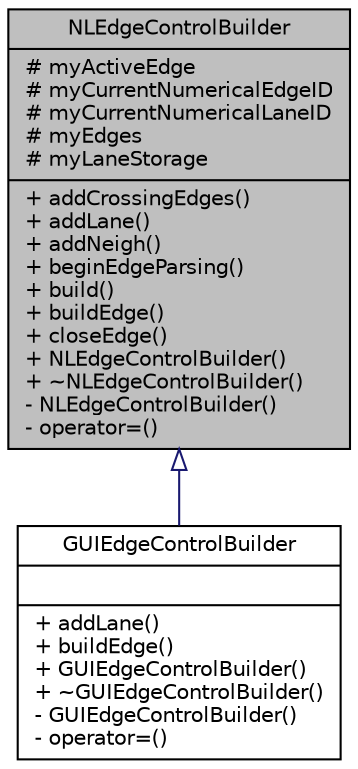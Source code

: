 digraph "NLEdgeControlBuilder"
{
  edge [fontname="Helvetica",fontsize="10",labelfontname="Helvetica",labelfontsize="10"];
  node [fontname="Helvetica",fontsize="10",shape=record];
  Node0 [label="{NLEdgeControlBuilder\n|# myActiveEdge\l# myCurrentNumericalEdgeID\l# myCurrentNumericalLaneID\l# myEdges\l# myLaneStorage\l|+ addCrossingEdges()\l+ addLane()\l+ addNeigh()\l+ beginEdgeParsing()\l+ build()\l+ buildEdge()\l+ closeEdge()\l+ NLEdgeControlBuilder()\l+ ~NLEdgeControlBuilder()\l- NLEdgeControlBuilder()\l- operator=()\l}",height=0.2,width=0.4,color="black", fillcolor="grey75", style="filled", fontcolor="black"];
  Node0 -> Node1 [dir="back",color="midnightblue",fontsize="10",style="solid",arrowtail="onormal",fontname="Helvetica"];
  Node1 [label="{GUIEdgeControlBuilder\n||+ addLane()\l+ buildEdge()\l+ GUIEdgeControlBuilder()\l+ ~GUIEdgeControlBuilder()\l- GUIEdgeControlBuilder()\l- operator=()\l}",height=0.2,width=0.4,color="black", fillcolor="white", style="filled",URL="$de/dd0/class_g_u_i_edge_control_builder.html",tooltip="Derivation of NLEdgeControlBuilder which builds gui-edges. "];
}
